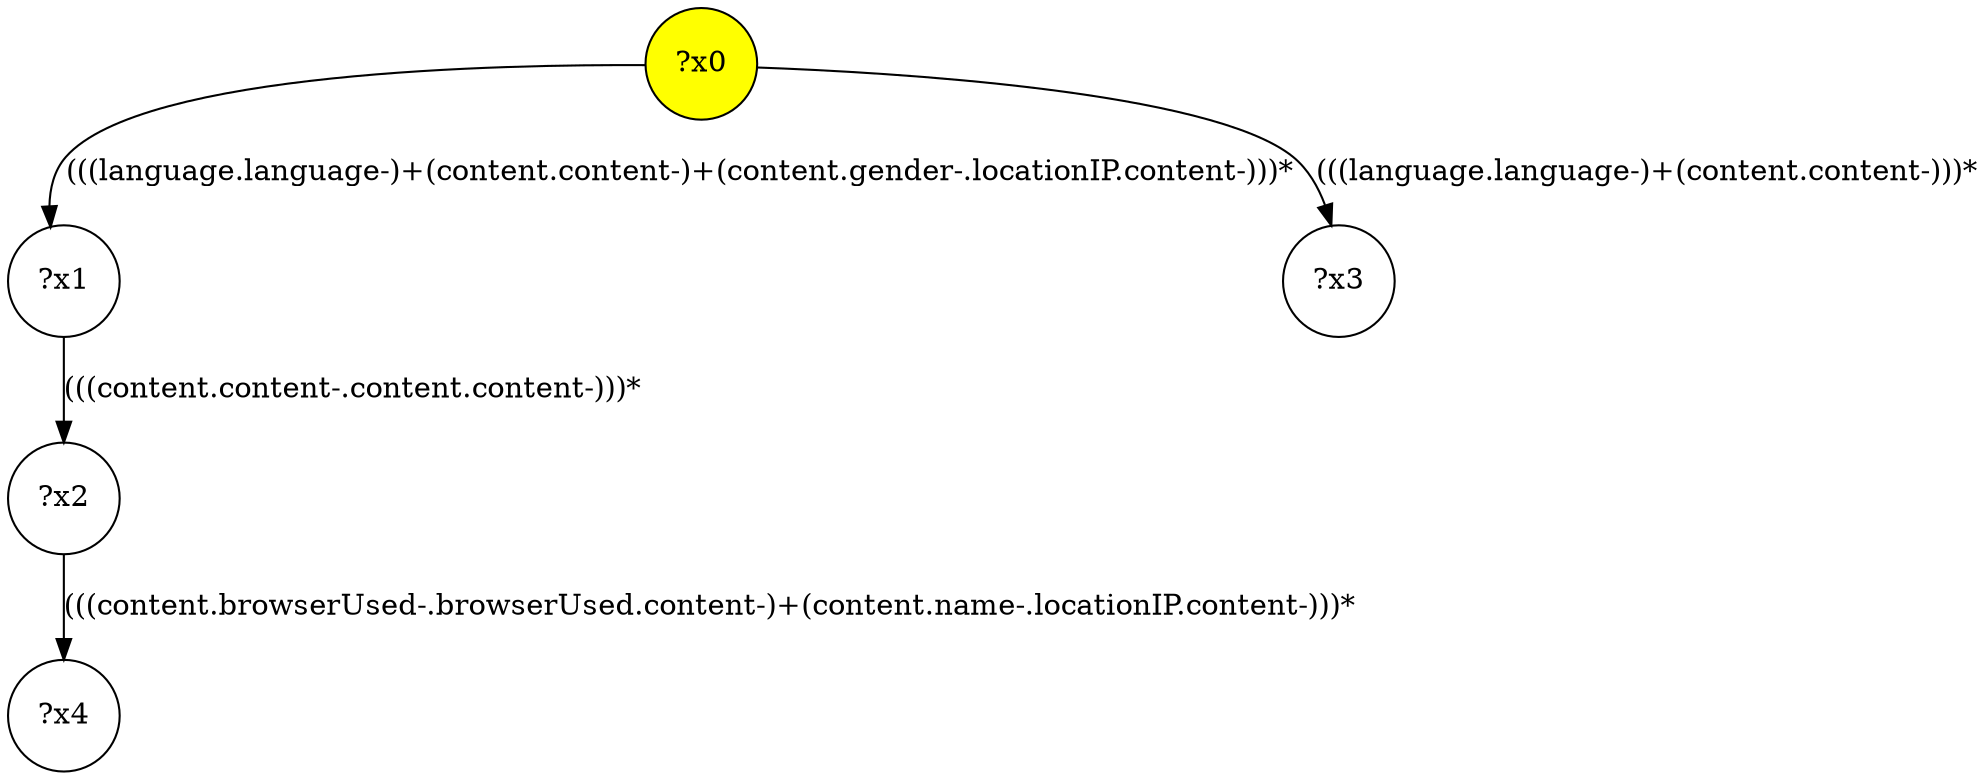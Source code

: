 digraph g {
	x0 [fillcolor="yellow", style="filled," shape=circle, label="?x0"];
	x1 [shape=circle, label="?x1"];
	x0 -> x1 [label="(((language.language-)+(content.content-)+(content.gender-.locationIP.content-)))*"];
	x2 [shape=circle, label="?x2"];
	x1 -> x2 [label="(((content.content-.content.content-)))*"];
	x3 [shape=circle, label="?x3"];
	x0 -> x3 [label="(((language.language-)+(content.content-)))*"];
	x4 [shape=circle, label="?x4"];
	x2 -> x4 [label="(((content.browserUsed-.browserUsed.content-)+(content.name-.locationIP.content-)))*"];
}

